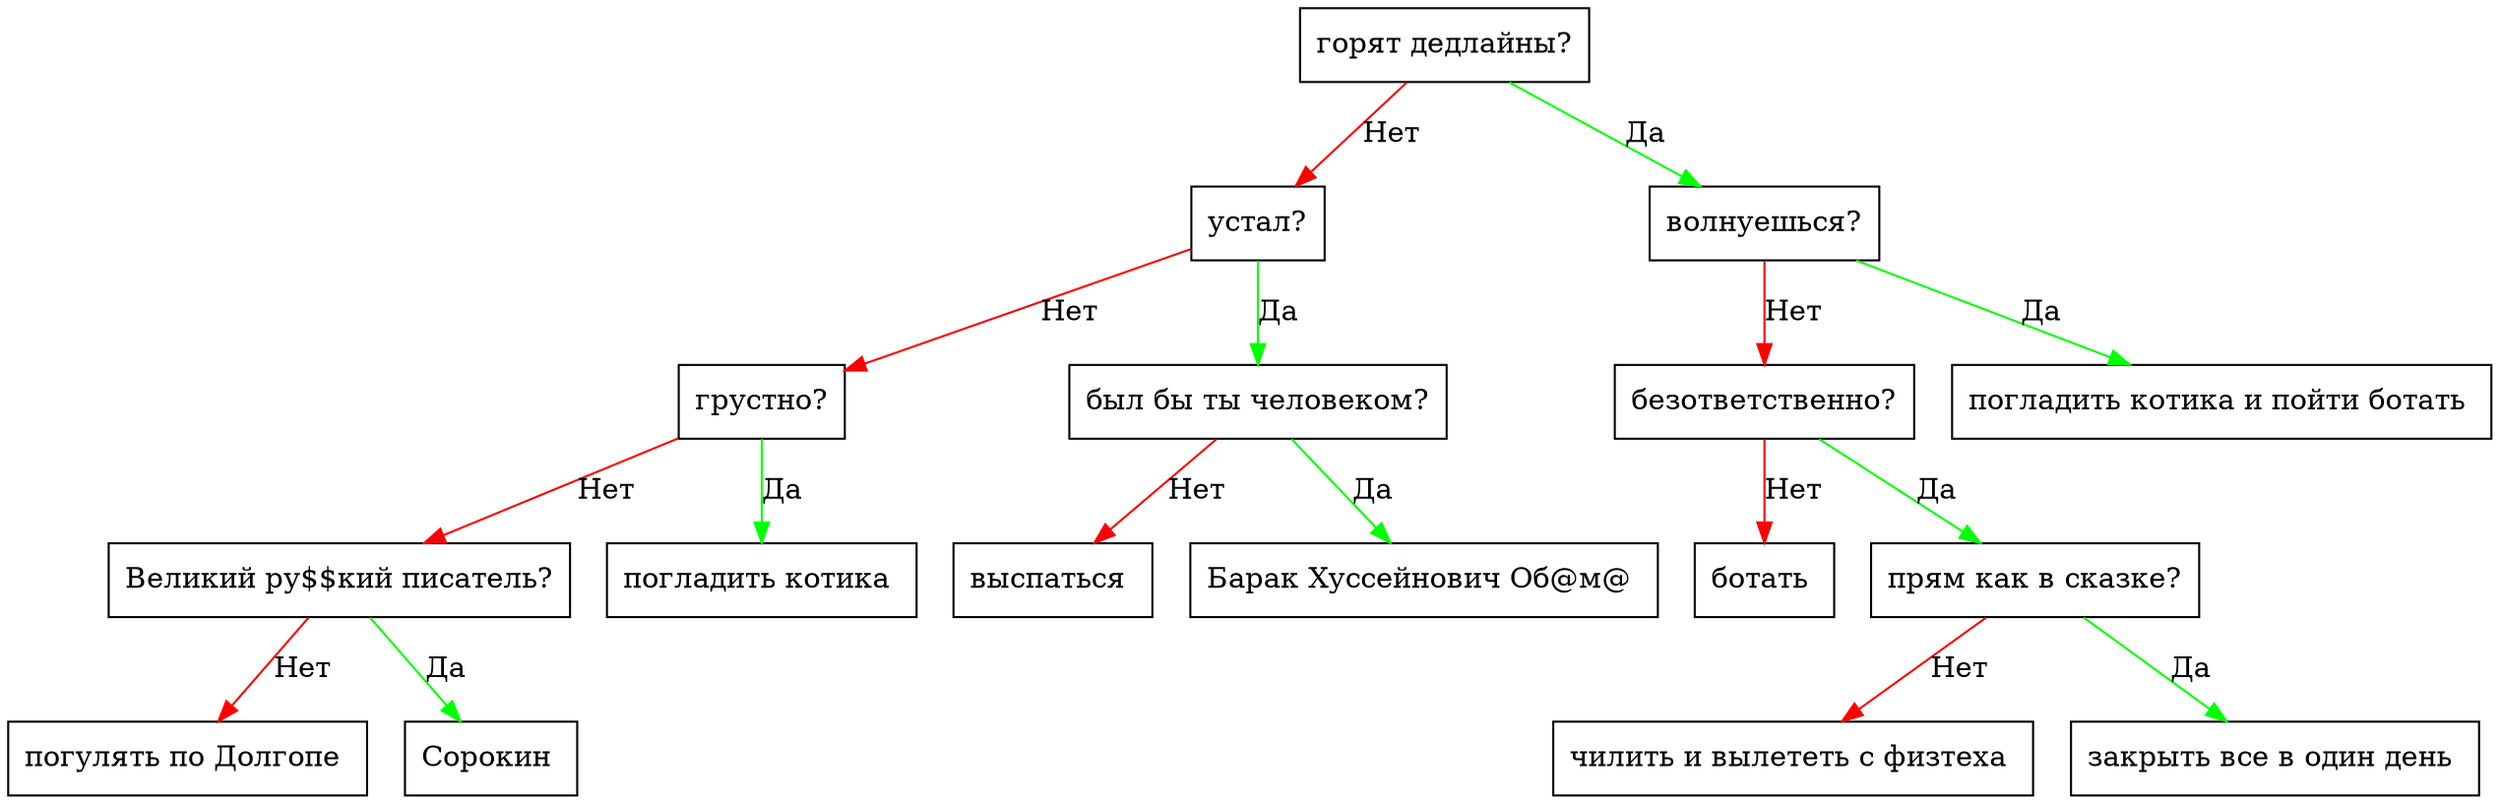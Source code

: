 digraph {
node0x55e553d01ec0 [label="горят дедлайны?", shape=box];
node0x55e553d01ef0 [label="устал?", shape=box];
node0x55e553d020a0 [label="волнуешься?", shape=box];
node0x55e553d01ec0 -> node0x55e553d01ef0 [color="red", label="Нет"];
node0x55e553d01ec0 -> node0x55e553d020a0 [color="green", label="Да"];
node0x55e553d020d0 [label="безответственно?", shape=box];
node0x55e553d021c0 [label="погладить котика и пойти ботать ", shape=box];
node0x55e553d020a0 -> node0x55e553d020d0 [color="red", label="Нет"];
node0x55e553d020a0 -> node0x55e553d021c0 [color="green", label="Да"];
node0x55e553d02100 [label="ботать ", shape=box];
node0x55e553d02130 [label="прям как в сказке?", shape=box];
node0x55e553d020d0 -> node0x55e553d02100 [color="red", label="Нет"];
node0x55e553d020d0 -> node0x55e553d02130 [color="green", label="Да"];
node0x55e553d02160 [label="чилить и вылететь с физтеха ", shape=box];
node0x55e553d02190 [label="закрыть все в один день ", shape=box];
node0x55e553d02130 -> node0x55e553d02160 [color="red", label="Нет"];
node0x55e553d02130 -> node0x55e553d02190 [color="green", label="Да"];
node0x55e553d01f20 [label="грустно?", shape=box];
node0x55e553d02010 [label="был бы ты человеком?", shape=box];
node0x55e553d01ef0 -> node0x55e553d01f20 [color="red", label="Нет"];
node0x55e553d01ef0 -> node0x55e553d02010 [color="green", label="Да"];
node0x55e553d02040 [label="выспаться ", shape=box];
node0x55e553d02070 [label="Барак Хуссейнович Об@м@ ", shape=box];
node0x55e553d02010 -> node0x55e553d02040 [color="red", label="Нет"];
node0x55e553d02010 -> node0x55e553d02070 [color="green", label="Да"];
node0x55e553d01f50 [label="Великий ру$$кий писатель?", shape=box];
node0x55e553d01fe0 [label="погладить котика ", shape=box];
node0x55e553d01f20 -> node0x55e553d01f50 [color="red", label="Нет"];
node0x55e553d01f20 -> node0x55e553d01fe0 [color="green", label="Да"];
node0x55e553d01f80 [label="погулять по Долгопе ", shape=box];
node0x55e553d01fb0 [label="Сорокин ", shape=box];
node0x55e553d01f50 -> node0x55e553d01f80 [color="red", label="Нет"];
node0x55e553d01f50 -> node0x55e553d01fb0 [color="green", label="Да"];
}
